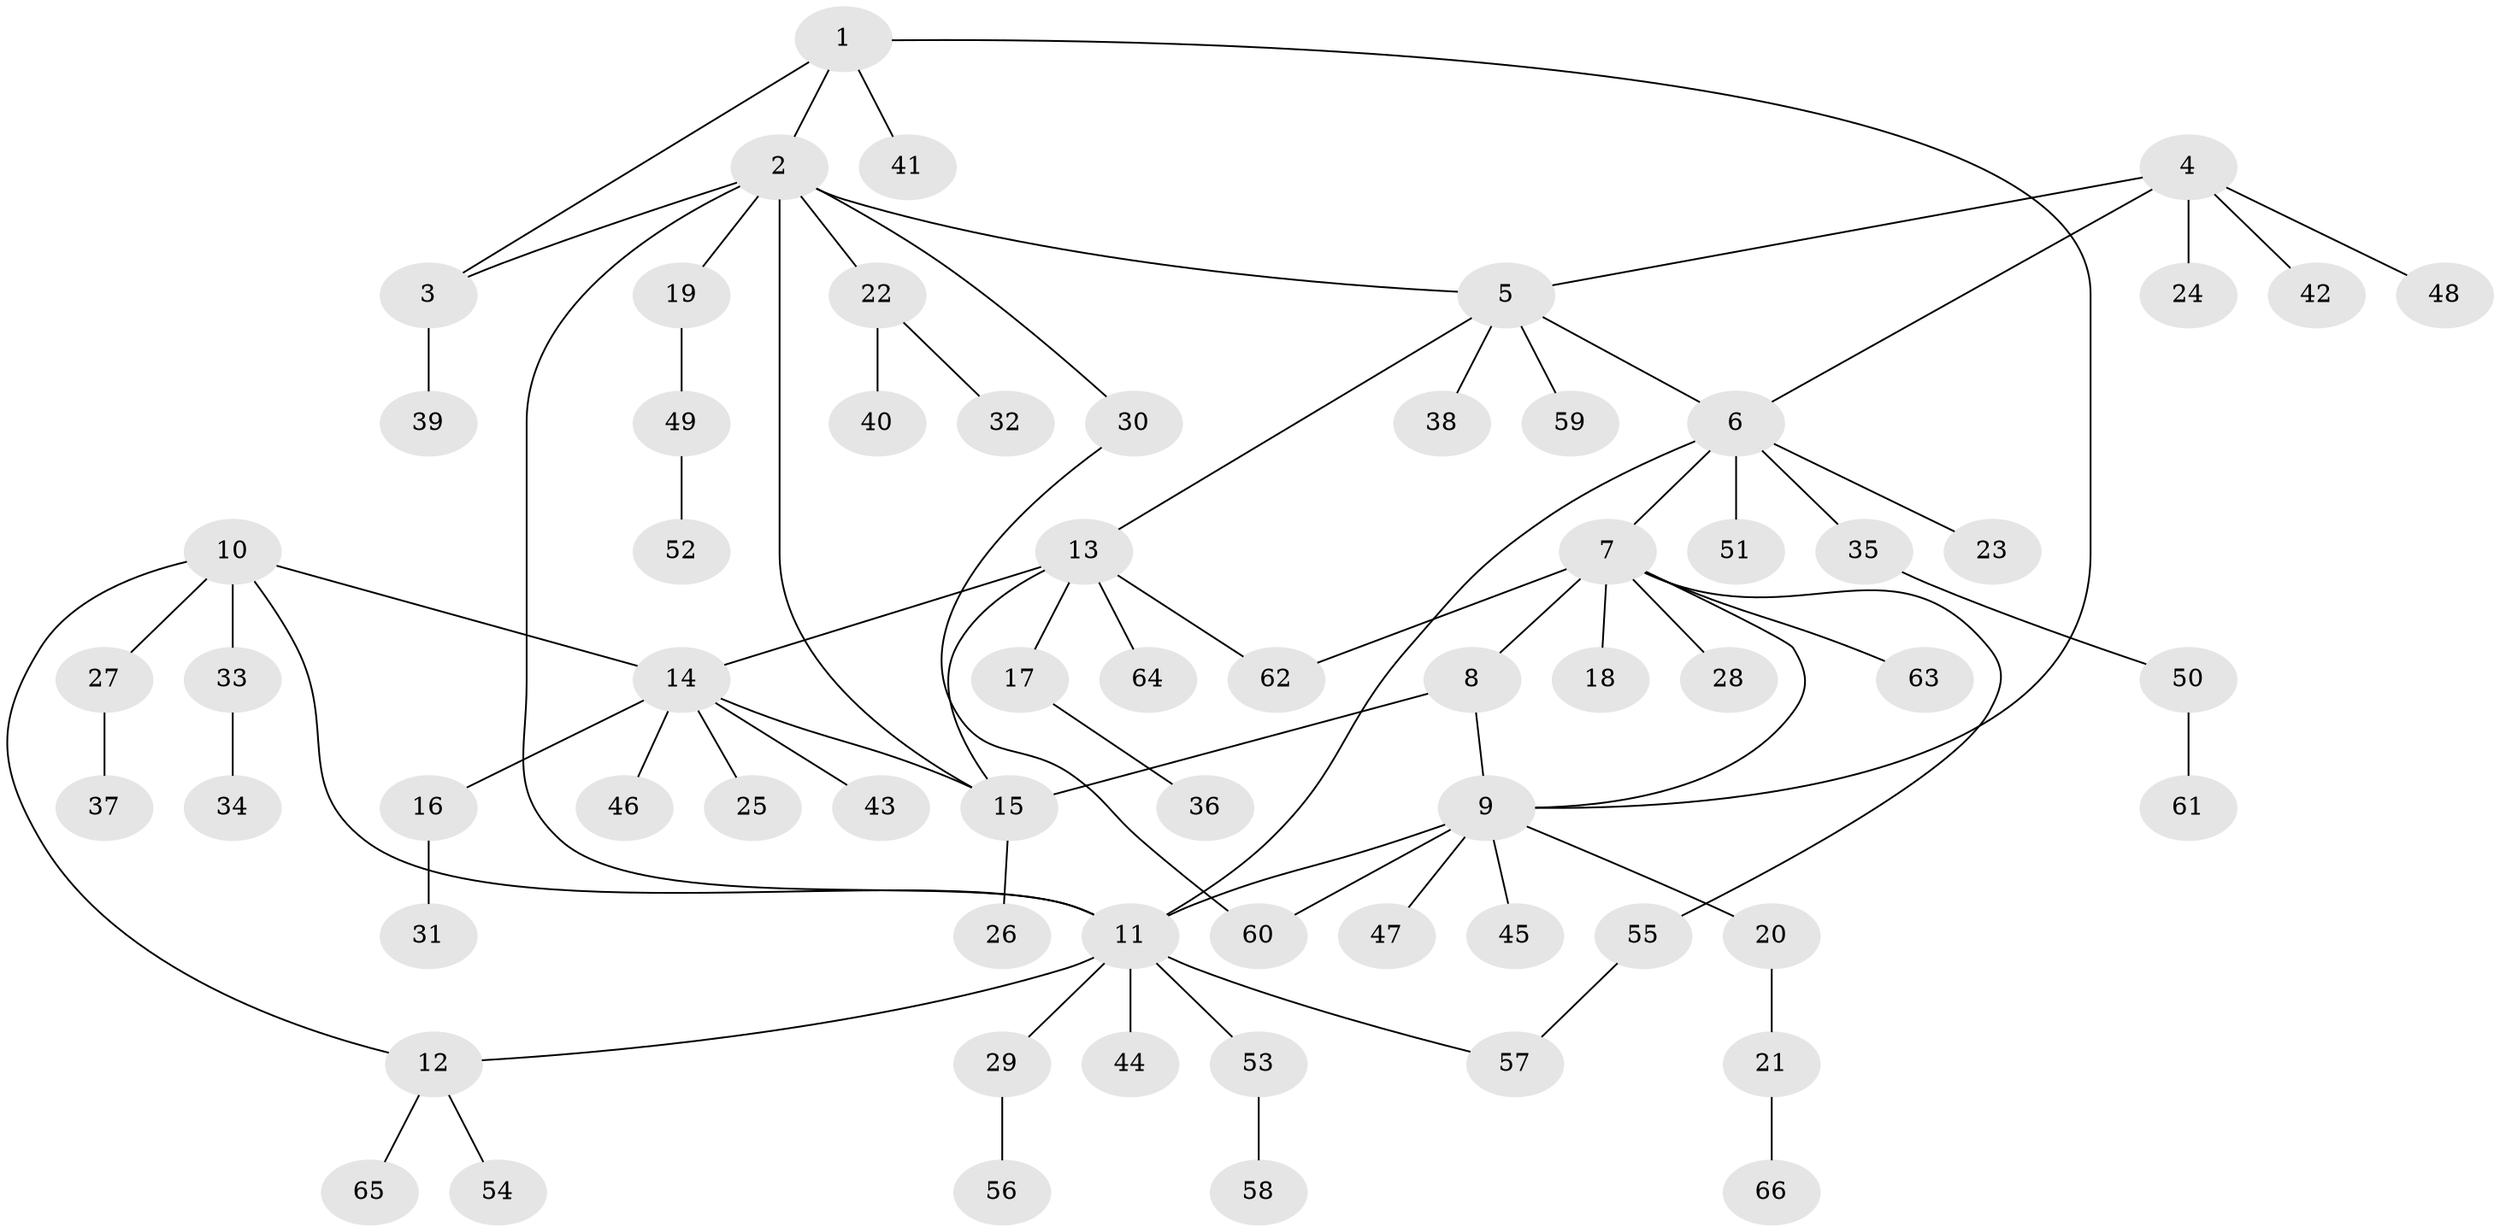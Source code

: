 // coarse degree distribution, {10: 0.043478260869565216, 12: 0.021739130434782608, 2: 0.1956521739130435, 4: 0.043478260869565216, 6: 0.043478260869565216, 8: 0.043478260869565216, 3: 0.043478260869565216, 1: 0.5652173913043478}
// Generated by graph-tools (version 1.1) at 2025/42/03/06/25 10:42:09]
// undirected, 66 vertices, 79 edges
graph export_dot {
graph [start="1"]
  node [color=gray90,style=filled];
  1;
  2;
  3;
  4;
  5;
  6;
  7;
  8;
  9;
  10;
  11;
  12;
  13;
  14;
  15;
  16;
  17;
  18;
  19;
  20;
  21;
  22;
  23;
  24;
  25;
  26;
  27;
  28;
  29;
  30;
  31;
  32;
  33;
  34;
  35;
  36;
  37;
  38;
  39;
  40;
  41;
  42;
  43;
  44;
  45;
  46;
  47;
  48;
  49;
  50;
  51;
  52;
  53;
  54;
  55;
  56;
  57;
  58;
  59;
  60;
  61;
  62;
  63;
  64;
  65;
  66;
  1 -- 2;
  1 -- 3;
  1 -- 9;
  1 -- 41;
  2 -- 3;
  2 -- 5;
  2 -- 11;
  2 -- 15;
  2 -- 19;
  2 -- 22;
  2 -- 30;
  3 -- 39;
  4 -- 5;
  4 -- 6;
  4 -- 24;
  4 -- 42;
  4 -- 48;
  5 -- 6;
  5 -- 13;
  5 -- 38;
  5 -- 59;
  6 -- 7;
  6 -- 11;
  6 -- 23;
  6 -- 35;
  6 -- 51;
  7 -- 8;
  7 -- 9;
  7 -- 18;
  7 -- 28;
  7 -- 55;
  7 -- 62;
  7 -- 63;
  8 -- 9;
  8 -- 15;
  9 -- 11;
  9 -- 20;
  9 -- 45;
  9 -- 47;
  9 -- 60;
  10 -- 11;
  10 -- 12;
  10 -- 14;
  10 -- 27;
  10 -- 33;
  11 -- 12;
  11 -- 29;
  11 -- 44;
  11 -- 53;
  11 -- 57;
  12 -- 54;
  12 -- 65;
  13 -- 14;
  13 -- 15;
  13 -- 17;
  13 -- 62;
  13 -- 64;
  14 -- 15;
  14 -- 16;
  14 -- 25;
  14 -- 43;
  14 -- 46;
  15 -- 26;
  16 -- 31;
  17 -- 36;
  19 -- 49;
  20 -- 21;
  21 -- 66;
  22 -- 32;
  22 -- 40;
  27 -- 37;
  29 -- 56;
  30 -- 60;
  33 -- 34;
  35 -- 50;
  49 -- 52;
  50 -- 61;
  53 -- 58;
  55 -- 57;
}
